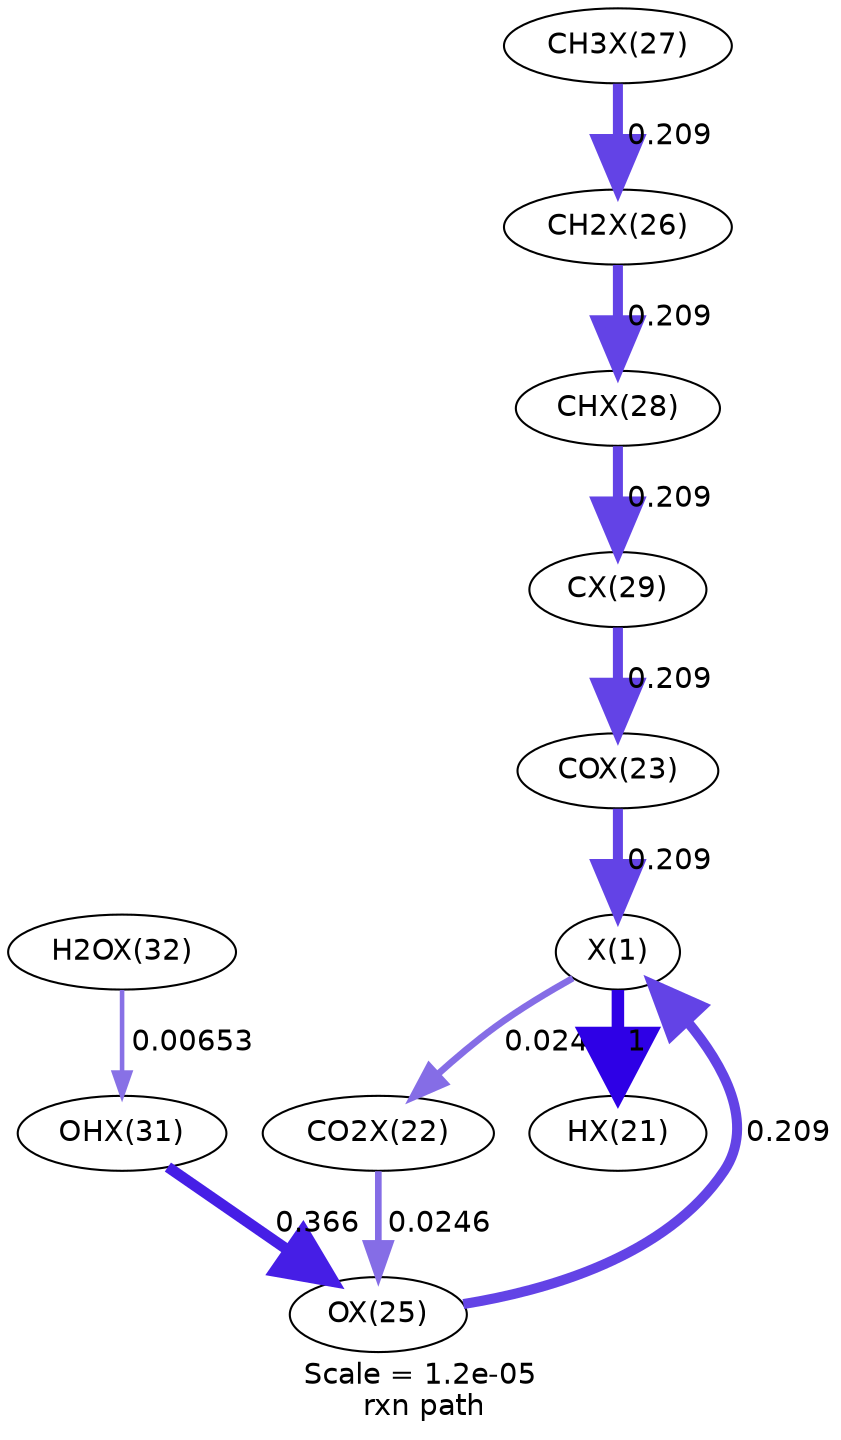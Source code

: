 digraph reaction_paths {
center=1;
s22 -> s24[fontname="Helvetica", penwidth=3.2, arrowsize=1.6, color="0.7, 0.525, 0.9"
, label=" 0.0246"];
s25 -> s22[fontname="Helvetica", penwidth=4.82, arrowsize=2.41, color="0.7, 0.709, 0.9"
, label=" 0.209"];
s27 -> s22[fontname="Helvetica", penwidth=4.82, arrowsize=2.41, color="0.7, 0.709, 0.9"
, label=" 0.209"];
s22 -> s23[fontname="Helvetica", penwidth=6, arrowsize=3, color="0.7, 1.5, 0.9"
, label=" 1"];
s24 -> s27[fontname="Helvetica", penwidth=3.2, arrowsize=1.6, color="0.7, 0.525, 0.9"
, label=" 0.0246"];
s31 -> s25[fontname="Helvetica", penwidth=4.82, arrowsize=2.41, color="0.7, 0.709, 0.9"
, label=" 0.209"];
s33 -> s27[fontname="Helvetica", penwidth=5.24, arrowsize=2.62, color="0.7, 0.866, 0.9"
, label=" 0.366"];
s29 -> s28[fontname="Helvetica", penwidth=4.82, arrowsize=2.41, color="0.7, 0.709, 0.9"
, label=" 0.209"];
s28 -> s30[fontname="Helvetica", penwidth=4.82, arrowsize=2.41, color="0.7, 0.709, 0.9"
, label=" 0.209"];
s30 -> s31[fontname="Helvetica", penwidth=4.82, arrowsize=2.41, color="0.7, 0.709, 0.9"
, label=" 0.209"];
s34 -> s33[fontname="Helvetica", penwidth=2.2, arrowsize=1.1, color="0.7, 0.507, 0.9"
, label=" 0.00653"];
s22 [ fontname="Helvetica", label="X(1)"];
s23 [ fontname="Helvetica", label="HX(21)"];
s24 [ fontname="Helvetica", label="CO2X(22)"];
s25 [ fontname="Helvetica", label="COX(23)"];
s27 [ fontname="Helvetica", label="OX(25)"];
s28 [ fontname="Helvetica", label="CH2X(26)"];
s29 [ fontname="Helvetica", label="CH3X(27)"];
s30 [ fontname="Helvetica", label="CHX(28)"];
s31 [ fontname="Helvetica", label="CX(29)"];
s33 [ fontname="Helvetica", label="OHX(31)"];
s34 [ fontname="Helvetica", label="H2OX(32)"];
 label = "Scale = 1.2e-05\l rxn path";
 fontname = "Helvetica";
}
